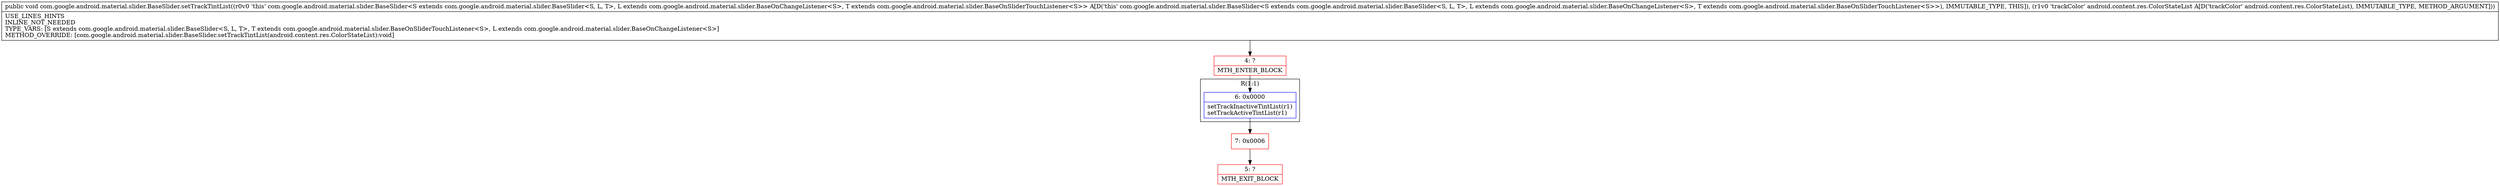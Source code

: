 digraph "CFG forcom.google.android.material.slider.BaseSlider.setTrackTintList(Landroid\/content\/res\/ColorStateList;)V" {
subgraph cluster_Region_1067410311 {
label = "R(1:1)";
node [shape=record,color=blue];
Node_6 [shape=record,label="{6\:\ 0x0000|setTrackInactiveTintList(r1)\lsetTrackActiveTintList(r1)\l}"];
}
Node_4 [shape=record,color=red,label="{4\:\ ?|MTH_ENTER_BLOCK\l}"];
Node_7 [shape=record,color=red,label="{7\:\ 0x0006}"];
Node_5 [shape=record,color=red,label="{5\:\ ?|MTH_EXIT_BLOCK\l}"];
MethodNode[shape=record,label="{public void com.google.android.material.slider.BaseSlider.setTrackTintList((r0v0 'this' com.google.android.material.slider.BaseSlider\<S extends com.google.android.material.slider.BaseSlider\<S, L, T\>, L extends com.google.android.material.slider.BaseOnChangeListener\<S\>, T extends com.google.android.material.slider.BaseOnSliderTouchListener\<S\>\> A[D('this' com.google.android.material.slider.BaseSlider\<S extends com.google.android.material.slider.BaseSlider\<S, L, T\>, L extends com.google.android.material.slider.BaseOnChangeListener\<S\>, T extends com.google.android.material.slider.BaseOnSliderTouchListener\<S\>\>), IMMUTABLE_TYPE, THIS]), (r1v0 'trackColor' android.content.res.ColorStateList A[D('trackColor' android.content.res.ColorStateList), IMMUTABLE_TYPE, METHOD_ARGUMENT]))  | USE_LINES_HINTS\lINLINE_NOT_NEEDED\lTYPE_VARS: [S extends com.google.android.material.slider.BaseSlider\<S, L, T\>, T extends com.google.android.material.slider.BaseOnSliderTouchListener\<S\>, L extends com.google.android.material.slider.BaseOnChangeListener\<S\>]\lMETHOD_OVERRIDE: [com.google.android.material.slider.BaseSlider.setTrackTintList(android.content.res.ColorStateList):void]\l}"];
MethodNode -> Node_4;Node_6 -> Node_7;
Node_4 -> Node_6;
Node_7 -> Node_5;
}

